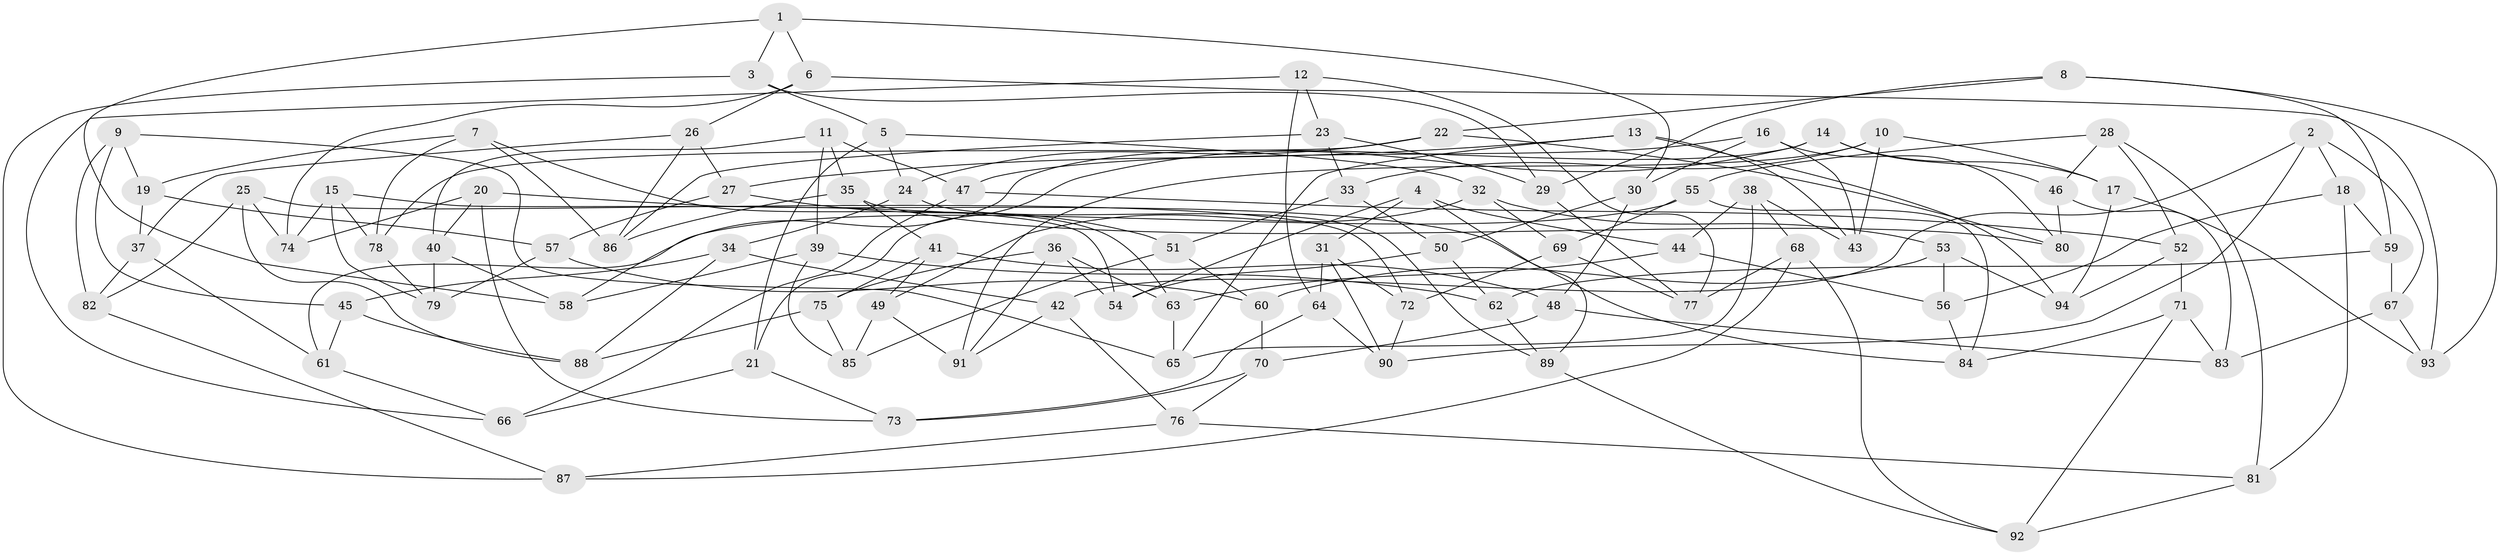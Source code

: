 // Generated by graph-tools (version 1.1) at 2025/03/03/09/25 03:03:08]
// undirected, 94 vertices, 188 edges
graph export_dot {
graph [start="1"]
  node [color=gray90,style=filled];
  1;
  2;
  3;
  4;
  5;
  6;
  7;
  8;
  9;
  10;
  11;
  12;
  13;
  14;
  15;
  16;
  17;
  18;
  19;
  20;
  21;
  22;
  23;
  24;
  25;
  26;
  27;
  28;
  29;
  30;
  31;
  32;
  33;
  34;
  35;
  36;
  37;
  38;
  39;
  40;
  41;
  42;
  43;
  44;
  45;
  46;
  47;
  48;
  49;
  50;
  51;
  52;
  53;
  54;
  55;
  56;
  57;
  58;
  59;
  60;
  61;
  62;
  63;
  64;
  65;
  66;
  67;
  68;
  69;
  70;
  71;
  72;
  73;
  74;
  75;
  76;
  77;
  78;
  79;
  80;
  81;
  82;
  83;
  84;
  85;
  86;
  87;
  88;
  89;
  90;
  91;
  92;
  93;
  94;
  1 -- 3;
  1 -- 30;
  1 -- 58;
  1 -- 6;
  2 -- 90;
  2 -- 18;
  2 -- 67;
  2 -- 42;
  3 -- 29;
  3 -- 87;
  3 -- 5;
  4 -- 89;
  4 -- 54;
  4 -- 31;
  4 -- 44;
  5 -- 21;
  5 -- 32;
  5 -- 24;
  6 -- 93;
  6 -- 74;
  6 -- 26;
  7 -- 86;
  7 -- 63;
  7 -- 19;
  7 -- 78;
  8 -- 29;
  8 -- 93;
  8 -- 22;
  8 -- 59;
  9 -- 82;
  9 -- 45;
  9 -- 19;
  9 -- 65;
  10 -- 17;
  10 -- 43;
  10 -- 33;
  10 -- 91;
  11 -- 40;
  11 -- 39;
  11 -- 47;
  11 -- 35;
  12 -- 66;
  12 -- 23;
  12 -- 77;
  12 -- 64;
  13 -- 43;
  13 -- 27;
  13 -- 94;
  13 -- 65;
  14 -- 46;
  14 -- 21;
  14 -- 17;
  14 -- 58;
  15 -- 78;
  15 -- 79;
  15 -- 74;
  15 -- 54;
  16 -- 47;
  16 -- 30;
  16 -- 43;
  16 -- 80;
  17 -- 93;
  17 -- 94;
  18 -- 56;
  18 -- 81;
  18 -- 59;
  19 -- 37;
  19 -- 57;
  20 -- 73;
  20 -- 84;
  20 -- 74;
  20 -- 40;
  21 -- 73;
  21 -- 66;
  22 -- 78;
  22 -- 24;
  22 -- 80;
  23 -- 33;
  23 -- 86;
  23 -- 29;
  24 -- 89;
  24 -- 34;
  25 -- 88;
  25 -- 72;
  25 -- 74;
  25 -- 82;
  26 -- 27;
  26 -- 37;
  26 -- 86;
  27 -- 51;
  27 -- 57;
  28 -- 55;
  28 -- 46;
  28 -- 52;
  28 -- 81;
  29 -- 77;
  30 -- 50;
  30 -- 48;
  31 -- 64;
  31 -- 90;
  31 -- 72;
  32 -- 49;
  32 -- 69;
  32 -- 53;
  33 -- 51;
  33 -- 50;
  34 -- 88;
  34 -- 42;
  34 -- 45;
  35 -- 80;
  35 -- 41;
  35 -- 86;
  36 -- 63;
  36 -- 91;
  36 -- 75;
  36 -- 54;
  37 -- 61;
  37 -- 82;
  38 -- 43;
  38 -- 65;
  38 -- 44;
  38 -- 68;
  39 -- 58;
  39 -- 62;
  39 -- 85;
  40 -- 79;
  40 -- 58;
  41 -- 75;
  41 -- 49;
  41 -- 48;
  42 -- 91;
  42 -- 76;
  44 -- 56;
  44 -- 63;
  45 -- 88;
  45 -- 61;
  46 -- 83;
  46 -- 80;
  47 -- 66;
  47 -- 52;
  48 -- 83;
  48 -- 70;
  49 -- 85;
  49 -- 91;
  50 -- 62;
  50 -- 54;
  51 -- 60;
  51 -- 85;
  52 -- 71;
  52 -- 94;
  53 -- 94;
  53 -- 60;
  53 -- 56;
  55 -- 69;
  55 -- 61;
  55 -- 84;
  56 -- 84;
  57 -- 60;
  57 -- 79;
  59 -- 62;
  59 -- 67;
  60 -- 70;
  61 -- 66;
  62 -- 89;
  63 -- 65;
  64 -- 73;
  64 -- 90;
  67 -- 83;
  67 -- 93;
  68 -- 92;
  68 -- 77;
  68 -- 87;
  69 -- 77;
  69 -- 72;
  70 -- 76;
  70 -- 73;
  71 -- 92;
  71 -- 84;
  71 -- 83;
  72 -- 90;
  75 -- 85;
  75 -- 88;
  76 -- 87;
  76 -- 81;
  78 -- 79;
  81 -- 92;
  82 -- 87;
  89 -- 92;
}
